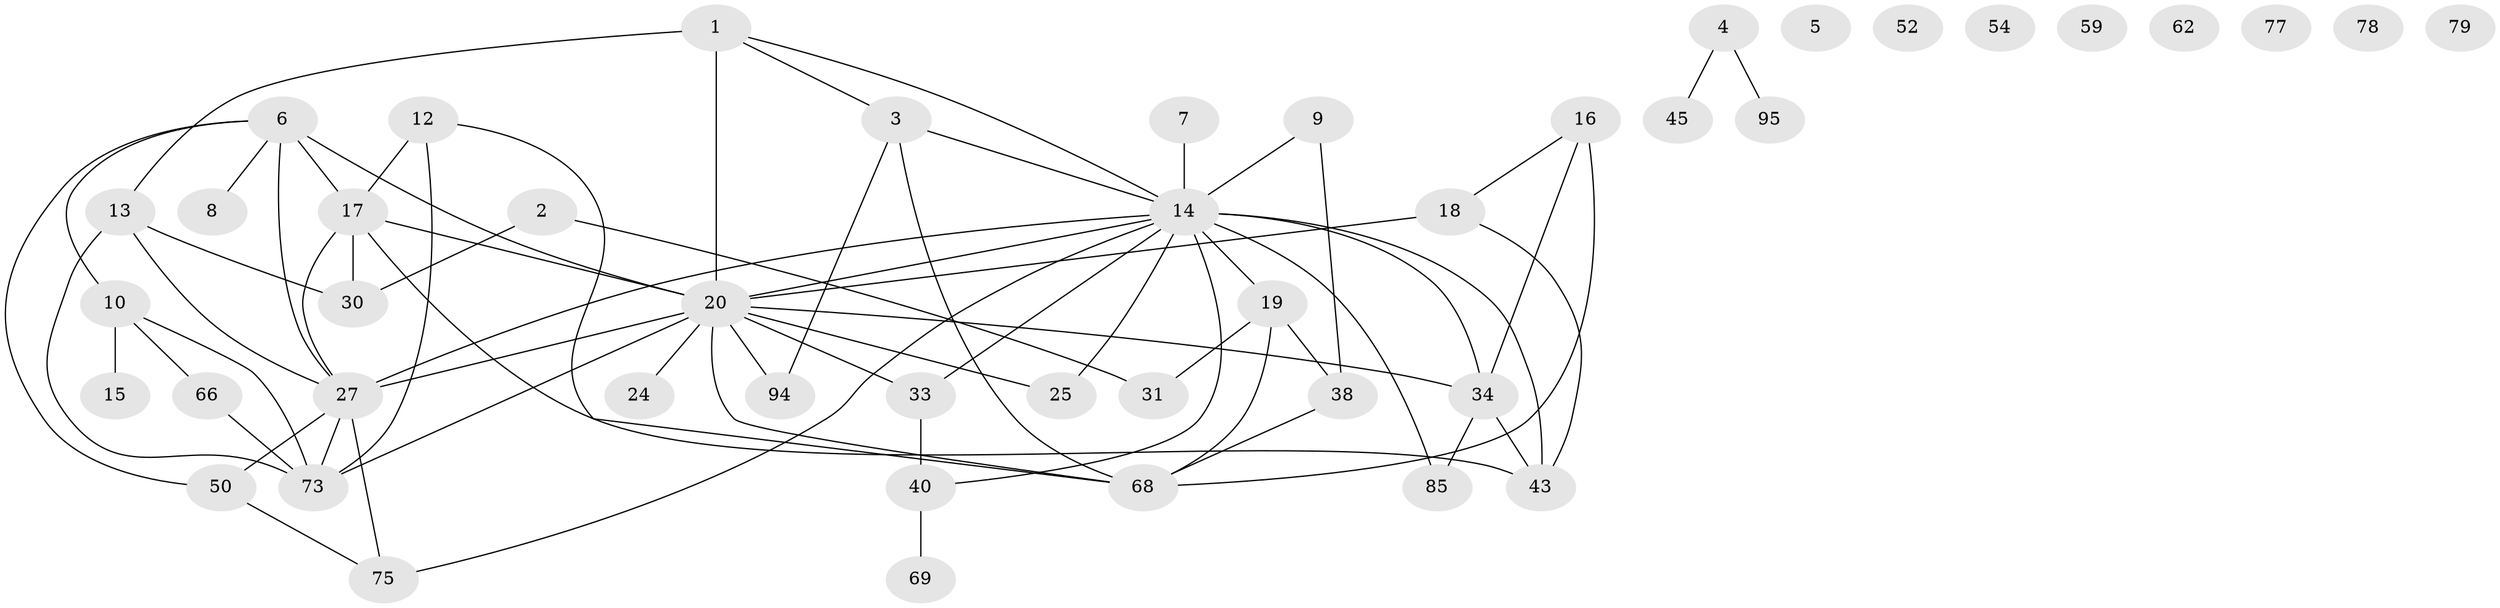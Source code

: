 // original degree distribution, {5: 0.12037037037037036, 2: 0.23148148148148148, 4: 0.06481481481481481, 1: 0.21296296296296297, 0: 0.06481481481481481, 3: 0.24074074074074073, 10: 0.009259259259259259, 7: 0.018518518518518517, 6: 0.037037037037037035}
// Generated by graph-tools (version 1.1) at 2025/16/03/04/25 18:16:36]
// undirected, 46 vertices, 69 edges
graph export_dot {
graph [start="1"]
  node [color=gray90,style=filled];
  1 [super="+87+58+22"];
  2 [super="+76+11"];
  3;
  4 [super="+64"];
  5;
  6 [super="+39+90"];
  7;
  8;
  9 [super="+46"];
  10 [super="+91"];
  12 [super="+37"];
  13 [super="+23+53"];
  14 [super="+63+44+51+26"];
  15;
  16;
  17 [super="+35+84"];
  18 [super="+36"];
  19 [super="+55"];
  20 [super="+28+21"];
  24;
  25 [super="+83"];
  27 [super="+47+71"];
  30 [super="+81"];
  31 [super="+57"];
  33;
  34 [super="+49"];
  38 [super="+74"];
  40 [super="+60"];
  43 [super="+86"];
  45 [super="+100"];
  50 [super="+61+104"];
  52;
  54;
  59;
  62;
  66;
  68 [super="+89"];
  69 [super="+106"];
  73 [super="+88"];
  75;
  77;
  78;
  79 [super="+96"];
  85 [super="+108"];
  94 [super="+101"];
  95 [super="+107"];
  1 -- 3;
  1 -- 20 [weight=3];
  1 -- 14;
  1 -- 13 [weight=2];
  2 -- 30;
  2 -- 31;
  3 -- 94;
  3 -- 14;
  3 -- 68;
  4 -- 45;
  4 -- 95;
  6 -- 17;
  6 -- 50;
  6 -- 8;
  6 -- 10;
  6 -- 27;
  6 -- 20 [weight=2];
  7 -- 14;
  9 -- 38;
  9 -- 14;
  10 -- 66;
  10 -- 15;
  10 -- 73;
  12 -- 17;
  12 -- 73;
  12 -- 68;
  13 -- 73;
  13 -- 27;
  13 -- 30;
  14 -- 20;
  14 -- 43;
  14 -- 75;
  14 -- 19 [weight=2];
  14 -- 34;
  14 -- 85;
  14 -- 40;
  14 -- 27;
  14 -- 33;
  14 -- 25;
  16 -- 18;
  16 -- 34;
  16 -- 68;
  17 -- 27 [weight=2];
  17 -- 30 [weight=2];
  17 -- 20;
  17 -- 43;
  18 -- 43;
  18 -- 20 [weight=2];
  19 -- 38;
  19 -- 68;
  19 -- 31;
  20 -- 24;
  20 -- 94;
  20 -- 34;
  20 -- 25;
  20 -- 33;
  20 -- 68;
  20 -- 73;
  20 -- 27;
  27 -- 50 [weight=2];
  27 -- 73;
  27 -- 75;
  33 -- 40 [weight=2];
  34 -- 85;
  34 -- 43;
  38 -- 68;
  40 -- 69;
  50 -- 75;
  66 -- 73 [weight=2];
}
